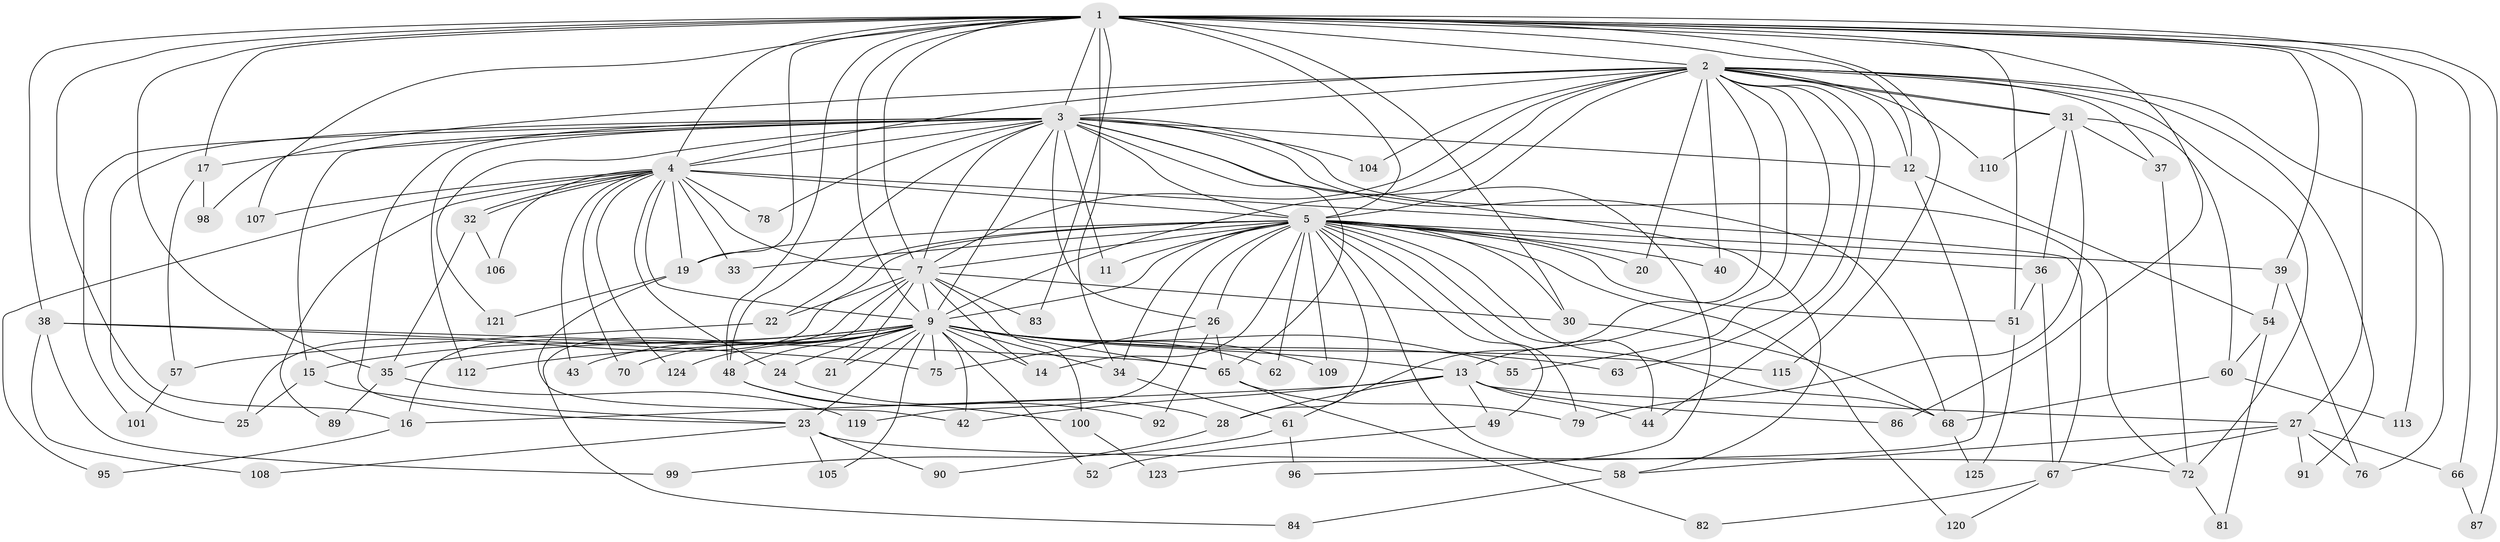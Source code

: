 // Generated by graph-tools (version 1.1) at 2025/23/03/03/25 07:23:43]
// undirected, 92 vertices, 215 edges
graph export_dot {
graph [start="1"]
  node [color=gray90,style=filled];
  1 [super="+8"];
  2 [super="+29"];
  3 [super="+6"];
  4 [super="+18"];
  5 [super="+10"];
  7 [super="+64"];
  9 [super="+53"];
  11;
  12 [super="+47"];
  13 [super="+80"];
  14;
  15 [super="+46"];
  16;
  17;
  19 [super="+41"];
  20;
  21;
  22;
  23 [super="+77"];
  24 [super="+93"];
  25;
  26 [super="+74"];
  27;
  28 [super="+45"];
  30 [super="+117"];
  31;
  32;
  33;
  34 [super="+56"];
  35 [super="+116"];
  36;
  37 [super="+85"];
  38 [super="+102"];
  39;
  40;
  42 [super="+122"];
  43;
  44 [super="+50"];
  48 [super="+71"];
  49 [super="+94"];
  51 [super="+59"];
  52;
  54;
  55;
  57;
  58 [super="+103"];
  60 [super="+69"];
  61;
  62;
  63;
  65 [super="+97"];
  66;
  67 [super="+111"];
  68 [super="+73"];
  70;
  72 [super="+114"];
  75;
  76 [super="+88"];
  78;
  79 [super="+118"];
  81;
  82;
  83;
  84;
  86;
  87;
  89;
  90;
  91;
  92;
  95;
  96;
  98;
  99;
  100;
  101;
  104;
  105;
  106;
  107;
  108;
  109;
  110;
  112;
  113;
  115;
  119;
  120;
  121;
  123;
  124;
  125;
  1 -- 2 [weight=2];
  1 -- 3 [weight=4];
  1 -- 4 [weight=2];
  1 -- 5 [weight=4];
  1 -- 7 [weight=2];
  1 -- 9 [weight=2];
  1 -- 34;
  1 -- 35;
  1 -- 66;
  1 -- 83;
  1 -- 87;
  1 -- 113;
  1 -- 48;
  1 -- 19;
  1 -- 12;
  1 -- 16;
  1 -- 17;
  1 -- 86;
  1 -- 27;
  1 -- 30;
  1 -- 38;
  1 -- 39;
  1 -- 107;
  1 -- 51;
  1 -- 115;
  2 -- 3 [weight=2];
  2 -- 4;
  2 -- 5 [weight=2];
  2 -- 7;
  2 -- 9;
  2 -- 12;
  2 -- 13;
  2 -- 20 [weight=2];
  2 -- 31;
  2 -- 31;
  2 -- 37;
  2 -- 40;
  2 -- 44;
  2 -- 55;
  2 -- 61;
  2 -- 63;
  2 -- 72;
  2 -- 76;
  2 -- 91;
  2 -- 110;
  2 -- 104;
  2 -- 98;
  3 -- 4 [weight=3];
  3 -- 5 [weight=4];
  3 -- 7 [weight=2];
  3 -- 9 [weight=2];
  3 -- 15;
  3 -- 23;
  3 -- 25;
  3 -- 48;
  3 -- 72;
  3 -- 78;
  3 -- 104;
  3 -- 112;
  3 -- 121;
  3 -- 11;
  3 -- 12;
  3 -- 17;
  3 -- 26;
  3 -- 96;
  3 -- 101;
  3 -- 58;
  3 -- 65;
  3 -- 68;
  4 -- 5 [weight=2];
  4 -- 7;
  4 -- 9 [weight=2];
  4 -- 19;
  4 -- 24;
  4 -- 32;
  4 -- 32;
  4 -- 33;
  4 -- 67;
  4 -- 70;
  4 -- 78;
  4 -- 89;
  4 -- 95;
  4 -- 106;
  4 -- 107;
  4 -- 124;
  4 -- 43;
  5 -- 7 [weight=2];
  5 -- 9 [weight=2];
  5 -- 11;
  5 -- 19;
  5 -- 22;
  5 -- 25;
  5 -- 26;
  5 -- 30;
  5 -- 34;
  5 -- 36;
  5 -- 39;
  5 -- 40;
  5 -- 51;
  5 -- 62;
  5 -- 109;
  5 -- 119;
  5 -- 120;
  5 -- 33;
  5 -- 68;
  5 -- 14;
  5 -- 79;
  5 -- 49 [weight=2];
  5 -- 20;
  5 -- 28;
  5 -- 44;
  5 -- 58;
  7 -- 9;
  7 -- 16;
  7 -- 21;
  7 -- 22;
  7 -- 83;
  7 -- 84;
  7 -- 100;
  7 -- 30;
  7 -- 14;
  9 -- 13;
  9 -- 14;
  9 -- 15;
  9 -- 21;
  9 -- 24 [weight=2];
  9 -- 35;
  9 -- 42;
  9 -- 43;
  9 -- 48;
  9 -- 52;
  9 -- 55;
  9 -- 62;
  9 -- 63;
  9 -- 65;
  9 -- 70;
  9 -- 75;
  9 -- 105;
  9 -- 109;
  9 -- 112;
  9 -- 115;
  9 -- 124;
  9 -- 34;
  9 -- 23;
  12 -- 54;
  12 -- 123;
  13 -- 27;
  13 -- 28;
  13 -- 42;
  13 -- 44;
  13 -- 49;
  13 -- 86;
  13 -- 16;
  15 -- 23;
  15 -- 25;
  16 -- 95;
  17 -- 57;
  17 -- 98;
  19 -- 121;
  19 -- 42;
  22 -- 57;
  23 -- 90;
  23 -- 105;
  23 -- 108;
  23 -- 72;
  24 -- 28;
  26 -- 75;
  26 -- 92;
  26 -- 65;
  27 -- 58;
  27 -- 66;
  27 -- 67;
  27 -- 91;
  27 -- 76;
  28 -- 90;
  30 -- 68;
  31 -- 36;
  31 -- 37;
  31 -- 60;
  31 -- 79;
  31 -- 110;
  32 -- 106;
  32 -- 35;
  34 -- 61;
  35 -- 89;
  35 -- 119;
  36 -- 67;
  36 -- 51;
  37 -- 72;
  38 -- 65;
  38 -- 99;
  38 -- 108;
  38 -- 75;
  39 -- 54;
  39 -- 76;
  48 -- 100;
  48 -- 92;
  49 -- 52;
  51 -- 125;
  54 -- 60;
  54 -- 81;
  57 -- 101;
  58 -- 84;
  60 -- 113;
  60 -- 68;
  61 -- 96;
  61 -- 99;
  65 -- 82;
  65 -- 79;
  66 -- 87;
  67 -- 82;
  67 -- 120;
  68 -- 125;
  72 -- 81;
  100 -- 123;
}
